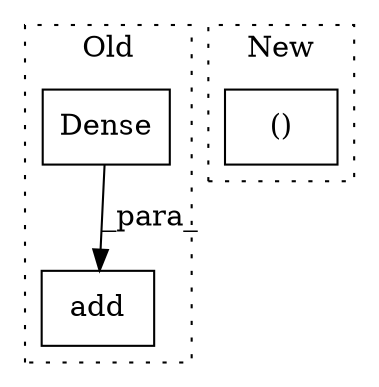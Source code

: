 digraph G {
subgraph cluster0 {
1 [label="Dense" a="32" s="1245,1255" l="6,1" shape="box"];
3 [label="add" a="32" s="1241,1256" l="4,1" shape="box"];
label = "Old";
style="dotted";
}
subgraph cluster1 {
2 [label="()" a="106" s="993" l="15" shape="box"];
label = "New";
style="dotted";
}
1 -> 3 [label="_para_"];
}